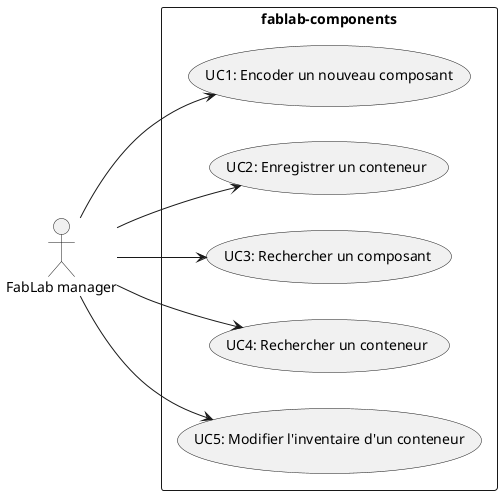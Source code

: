 @startuml usecases
left to right direction

actor "FabLab manager" as manager

rectangle "fablab-components" {
  (UC1: Encoder un nouveau composant) as UC1
  (UC2: Enregistrer un conteneur) as UC2
  (UC3: Rechercher un composant) as UC3
  (UC4: Rechercher un conteneur) as UC4
  (UC5: Modifier l'inventaire d'un conteneur) as UC5
}

manager --> UC1
manager --> UC2
manager --> UC3
manager --> UC4
manager --> UC5

@enduml
